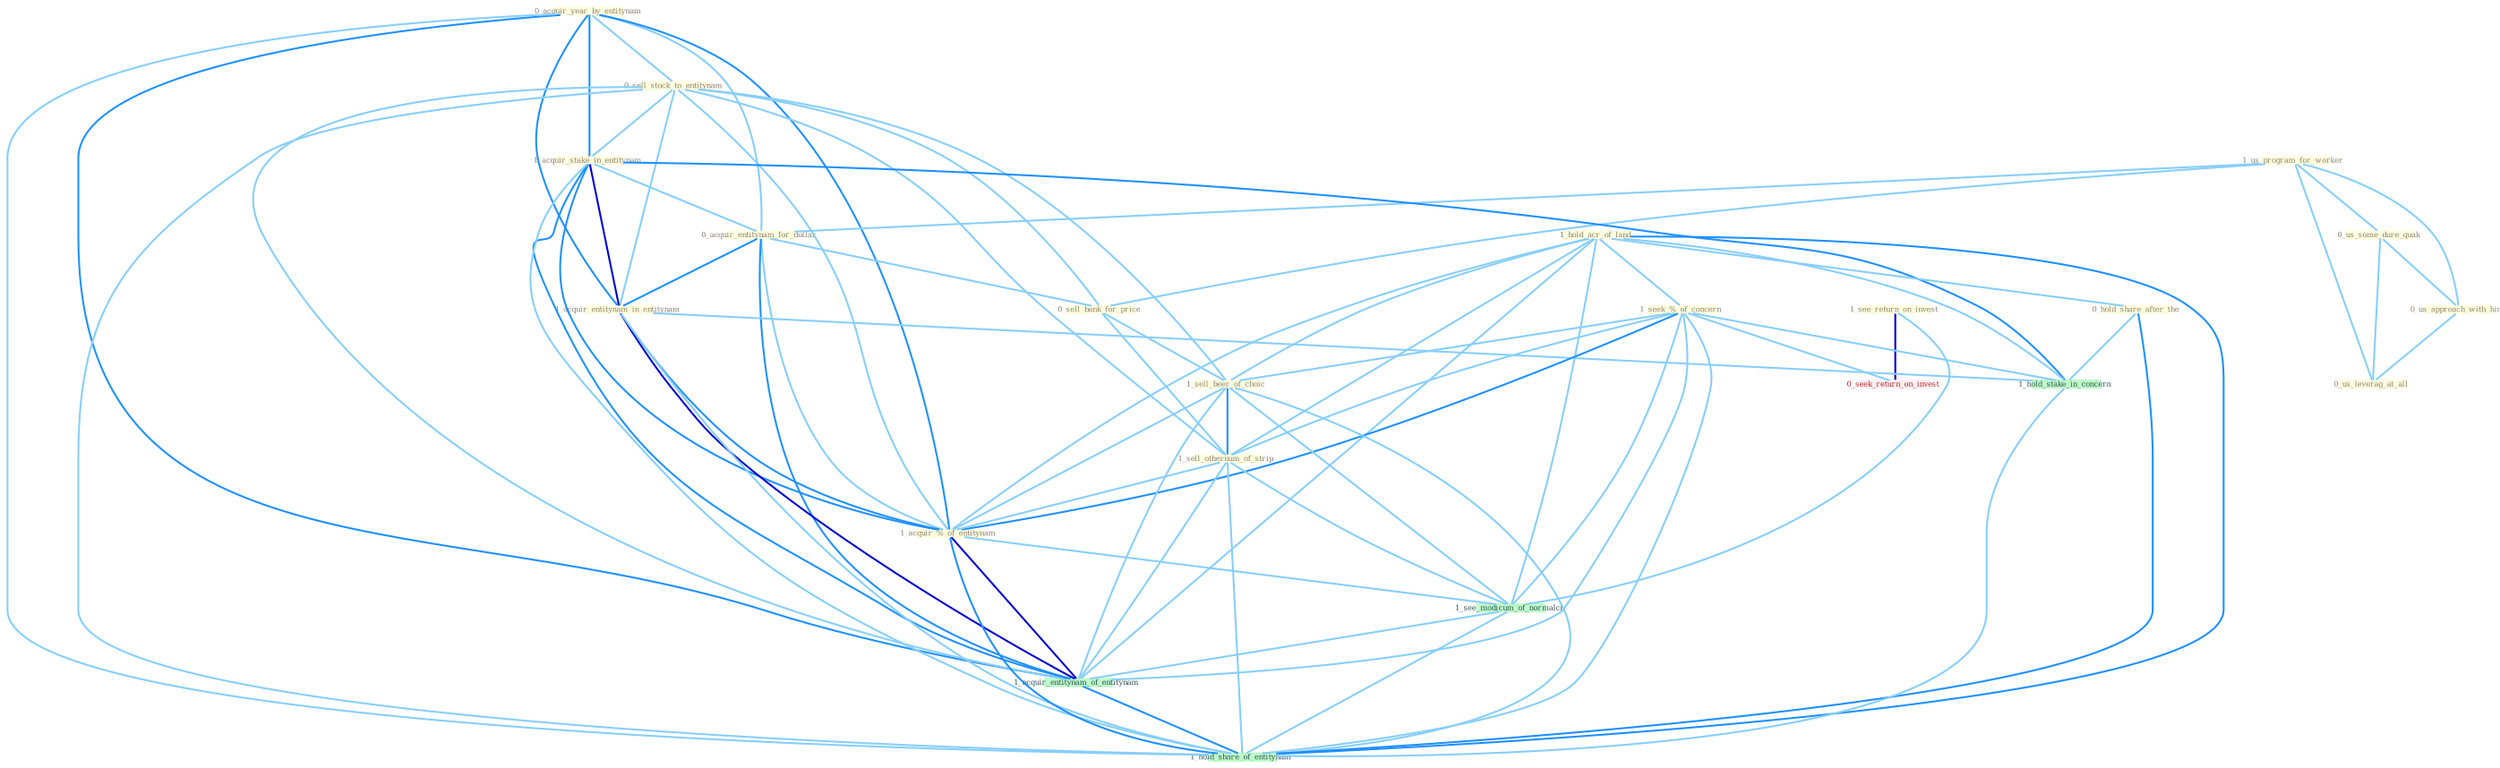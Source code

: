 Graph G{ 
    node
    [shape=polygon,style=filled,width=.5,height=.06,color="#BDFCC9",fixedsize=true,fontsize=4,
    fontcolor="#2f4f4f"];
    {node
    [color="#ffffe0", fontcolor="#8b7d6b"] "0_acquir_year_by_entitynam " "1_us_program_for_worker " "0_sell_stock_to_entitynam " "1_acquir_stake_in_entitynam " "0_acquir_entitynam_for_dollar " "0_us_some_dure_quak " "1_see_return_on_invest " "0_us_approach_with_him " "1_hold_acr_of_land " "1_acquir_entitynam_in_entitynam " "0_sell_bank_for_price " "1_seek_%_of_concern " "0_us_leverag_at_all " "1_sell_beer_of_choic " "1_sell_othernum_of_strip " "1_acquir_%_of_entitynam " "0_hold_share_after_the "}
{node [color="#fff0f5", fontcolor="#b22222"] "0_seek_return_on_invest "}
edge [color="#B0E2FF"];

	"0_acquir_year_by_entitynam " -- "0_sell_stock_to_entitynam " [w="1", color="#87cefa" ];
	"0_acquir_year_by_entitynam " -- "1_acquir_stake_in_entitynam " [w="2", color="#1e90ff" , len=0.8];
	"0_acquir_year_by_entitynam " -- "0_acquir_entitynam_for_dollar " [w="1", color="#87cefa" ];
	"0_acquir_year_by_entitynam " -- "1_acquir_entitynam_in_entitynam " [w="2", color="#1e90ff" , len=0.8];
	"0_acquir_year_by_entitynam " -- "1_acquir_%_of_entitynam " [w="2", color="#1e90ff" , len=0.8];
	"0_acquir_year_by_entitynam " -- "1_acquir_entitynam_of_entitynam " [w="2", color="#1e90ff" , len=0.8];
	"0_acquir_year_by_entitynam " -- "1_hold_share_of_entitynam " [w="1", color="#87cefa" ];
	"1_us_program_for_worker " -- "0_acquir_entitynam_for_dollar " [w="1", color="#87cefa" ];
	"1_us_program_for_worker " -- "0_us_some_dure_quak " [w="1", color="#87cefa" ];
	"1_us_program_for_worker " -- "0_us_approach_with_him " [w="1", color="#87cefa" ];
	"1_us_program_for_worker " -- "0_sell_bank_for_price " [w="1", color="#87cefa" ];
	"1_us_program_for_worker " -- "0_us_leverag_at_all " [w="1", color="#87cefa" ];
	"0_sell_stock_to_entitynam " -- "1_acquir_stake_in_entitynam " [w="1", color="#87cefa" ];
	"0_sell_stock_to_entitynam " -- "1_acquir_entitynam_in_entitynam " [w="1", color="#87cefa" ];
	"0_sell_stock_to_entitynam " -- "0_sell_bank_for_price " [w="1", color="#87cefa" ];
	"0_sell_stock_to_entitynam " -- "1_sell_beer_of_choic " [w="1", color="#87cefa" ];
	"0_sell_stock_to_entitynam " -- "1_sell_othernum_of_strip " [w="1", color="#87cefa" ];
	"0_sell_stock_to_entitynam " -- "1_acquir_%_of_entitynam " [w="1", color="#87cefa" ];
	"0_sell_stock_to_entitynam " -- "1_acquir_entitynam_of_entitynam " [w="1", color="#87cefa" ];
	"0_sell_stock_to_entitynam " -- "1_hold_share_of_entitynam " [w="1", color="#87cefa" ];
	"1_acquir_stake_in_entitynam " -- "0_acquir_entitynam_for_dollar " [w="1", color="#87cefa" ];
	"1_acquir_stake_in_entitynam " -- "1_acquir_entitynam_in_entitynam " [w="3", color="#0000cd" , len=0.6];
	"1_acquir_stake_in_entitynam " -- "1_acquir_%_of_entitynam " [w="2", color="#1e90ff" , len=0.8];
	"1_acquir_stake_in_entitynam " -- "1_hold_stake_in_concern " [w="2", color="#1e90ff" , len=0.8];
	"1_acquir_stake_in_entitynam " -- "1_acquir_entitynam_of_entitynam " [w="2", color="#1e90ff" , len=0.8];
	"1_acquir_stake_in_entitynam " -- "1_hold_share_of_entitynam " [w="1", color="#87cefa" ];
	"0_acquir_entitynam_for_dollar " -- "1_acquir_entitynam_in_entitynam " [w="2", color="#1e90ff" , len=0.8];
	"0_acquir_entitynam_for_dollar " -- "0_sell_bank_for_price " [w="1", color="#87cefa" ];
	"0_acquir_entitynam_for_dollar " -- "1_acquir_%_of_entitynam " [w="1", color="#87cefa" ];
	"0_acquir_entitynam_for_dollar " -- "1_acquir_entitynam_of_entitynam " [w="2", color="#1e90ff" , len=0.8];
	"0_us_some_dure_quak " -- "0_us_approach_with_him " [w="1", color="#87cefa" ];
	"0_us_some_dure_quak " -- "0_us_leverag_at_all " [w="1", color="#87cefa" ];
	"1_see_return_on_invest " -- "0_seek_return_on_invest " [w="3", color="#0000cd" , len=0.6];
	"1_see_return_on_invest " -- "1_see_modicum_of_normalci " [w="1", color="#87cefa" ];
	"0_us_approach_with_him " -- "0_us_leverag_at_all " [w="1", color="#87cefa" ];
	"1_hold_acr_of_land " -- "1_seek_%_of_concern " [w="1", color="#87cefa" ];
	"1_hold_acr_of_land " -- "1_sell_beer_of_choic " [w="1", color="#87cefa" ];
	"1_hold_acr_of_land " -- "1_sell_othernum_of_strip " [w="1", color="#87cefa" ];
	"1_hold_acr_of_land " -- "1_acquir_%_of_entitynam " [w="1", color="#87cefa" ];
	"1_hold_acr_of_land " -- "0_hold_share_after_the " [w="1", color="#87cefa" ];
	"1_hold_acr_of_land " -- "1_hold_stake_in_concern " [w="1", color="#87cefa" ];
	"1_hold_acr_of_land " -- "1_see_modicum_of_normalci " [w="1", color="#87cefa" ];
	"1_hold_acr_of_land " -- "1_acquir_entitynam_of_entitynam " [w="1", color="#87cefa" ];
	"1_hold_acr_of_land " -- "1_hold_share_of_entitynam " [w="2", color="#1e90ff" , len=0.8];
	"1_acquir_entitynam_in_entitynam " -- "1_acquir_%_of_entitynam " [w="2", color="#1e90ff" , len=0.8];
	"1_acquir_entitynam_in_entitynam " -- "1_hold_stake_in_concern " [w="1", color="#87cefa" ];
	"1_acquir_entitynam_in_entitynam " -- "1_acquir_entitynam_of_entitynam " [w="3", color="#0000cd" , len=0.6];
	"1_acquir_entitynam_in_entitynam " -- "1_hold_share_of_entitynam " [w="1", color="#87cefa" ];
	"0_sell_bank_for_price " -- "1_sell_beer_of_choic " [w="1", color="#87cefa" ];
	"0_sell_bank_for_price " -- "1_sell_othernum_of_strip " [w="1", color="#87cefa" ];
	"1_seek_%_of_concern " -- "1_sell_beer_of_choic " [w="1", color="#87cefa" ];
	"1_seek_%_of_concern " -- "1_sell_othernum_of_strip " [w="1", color="#87cefa" ];
	"1_seek_%_of_concern " -- "1_acquir_%_of_entitynam " [w="2", color="#1e90ff" , len=0.8];
	"1_seek_%_of_concern " -- "1_hold_stake_in_concern " [w="1", color="#87cefa" ];
	"1_seek_%_of_concern " -- "0_seek_return_on_invest " [w="1", color="#87cefa" ];
	"1_seek_%_of_concern " -- "1_see_modicum_of_normalci " [w="1", color="#87cefa" ];
	"1_seek_%_of_concern " -- "1_acquir_entitynam_of_entitynam " [w="1", color="#87cefa" ];
	"1_seek_%_of_concern " -- "1_hold_share_of_entitynam " [w="1", color="#87cefa" ];
	"1_sell_beer_of_choic " -- "1_sell_othernum_of_strip " [w="2", color="#1e90ff" , len=0.8];
	"1_sell_beer_of_choic " -- "1_acquir_%_of_entitynam " [w="1", color="#87cefa" ];
	"1_sell_beer_of_choic " -- "1_see_modicum_of_normalci " [w="1", color="#87cefa" ];
	"1_sell_beer_of_choic " -- "1_acquir_entitynam_of_entitynam " [w="1", color="#87cefa" ];
	"1_sell_beer_of_choic " -- "1_hold_share_of_entitynam " [w="1", color="#87cefa" ];
	"1_sell_othernum_of_strip " -- "1_acquir_%_of_entitynam " [w="1", color="#87cefa" ];
	"1_sell_othernum_of_strip " -- "1_see_modicum_of_normalci " [w="1", color="#87cefa" ];
	"1_sell_othernum_of_strip " -- "1_acquir_entitynam_of_entitynam " [w="1", color="#87cefa" ];
	"1_sell_othernum_of_strip " -- "1_hold_share_of_entitynam " [w="1", color="#87cefa" ];
	"1_acquir_%_of_entitynam " -- "1_see_modicum_of_normalci " [w="1", color="#87cefa" ];
	"1_acquir_%_of_entitynam " -- "1_acquir_entitynam_of_entitynam " [w="3", color="#0000cd" , len=0.6];
	"1_acquir_%_of_entitynam " -- "1_hold_share_of_entitynam " [w="2", color="#1e90ff" , len=0.8];
	"0_hold_share_after_the " -- "1_hold_stake_in_concern " [w="1", color="#87cefa" ];
	"0_hold_share_after_the " -- "1_hold_share_of_entitynam " [w="2", color="#1e90ff" , len=0.8];
	"1_hold_stake_in_concern " -- "1_hold_share_of_entitynam " [w="1", color="#87cefa" ];
	"1_see_modicum_of_normalci " -- "1_acquir_entitynam_of_entitynam " [w="1", color="#87cefa" ];
	"1_see_modicum_of_normalci " -- "1_hold_share_of_entitynam " [w="1", color="#87cefa" ];
	"1_acquir_entitynam_of_entitynam " -- "1_hold_share_of_entitynam " [w="2", color="#1e90ff" , len=0.8];
}